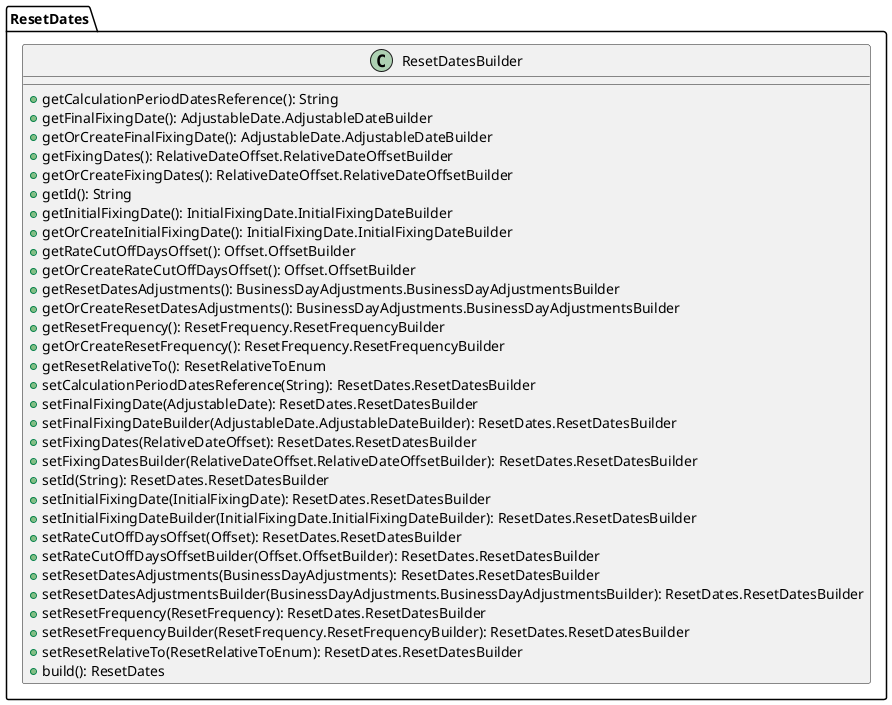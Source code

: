 @startuml

    class ResetDates.ResetDatesBuilder [[ResetDates.ResetDatesBuilder.html]] {
        +getCalculationPeriodDatesReference(): String
        +getFinalFixingDate(): AdjustableDate.AdjustableDateBuilder
        +getOrCreateFinalFixingDate(): AdjustableDate.AdjustableDateBuilder
        +getFixingDates(): RelativeDateOffset.RelativeDateOffsetBuilder
        +getOrCreateFixingDates(): RelativeDateOffset.RelativeDateOffsetBuilder
        +getId(): String
        +getInitialFixingDate(): InitialFixingDate.InitialFixingDateBuilder
        +getOrCreateInitialFixingDate(): InitialFixingDate.InitialFixingDateBuilder
        +getRateCutOffDaysOffset(): Offset.OffsetBuilder
        +getOrCreateRateCutOffDaysOffset(): Offset.OffsetBuilder
        +getResetDatesAdjustments(): BusinessDayAdjustments.BusinessDayAdjustmentsBuilder
        +getOrCreateResetDatesAdjustments(): BusinessDayAdjustments.BusinessDayAdjustmentsBuilder
        +getResetFrequency(): ResetFrequency.ResetFrequencyBuilder
        +getOrCreateResetFrequency(): ResetFrequency.ResetFrequencyBuilder
        +getResetRelativeTo(): ResetRelativeToEnum
        +setCalculationPeriodDatesReference(String): ResetDates.ResetDatesBuilder
        +setFinalFixingDate(AdjustableDate): ResetDates.ResetDatesBuilder
        +setFinalFixingDateBuilder(AdjustableDate.AdjustableDateBuilder): ResetDates.ResetDatesBuilder
        +setFixingDates(RelativeDateOffset): ResetDates.ResetDatesBuilder
        +setFixingDatesBuilder(RelativeDateOffset.RelativeDateOffsetBuilder): ResetDates.ResetDatesBuilder
        +setId(String): ResetDates.ResetDatesBuilder
        +setInitialFixingDate(InitialFixingDate): ResetDates.ResetDatesBuilder
        +setInitialFixingDateBuilder(InitialFixingDate.InitialFixingDateBuilder): ResetDates.ResetDatesBuilder
        +setRateCutOffDaysOffset(Offset): ResetDates.ResetDatesBuilder
        +setRateCutOffDaysOffsetBuilder(Offset.OffsetBuilder): ResetDates.ResetDatesBuilder
        +setResetDatesAdjustments(BusinessDayAdjustments): ResetDates.ResetDatesBuilder
        +setResetDatesAdjustmentsBuilder(BusinessDayAdjustments.BusinessDayAdjustmentsBuilder): ResetDates.ResetDatesBuilder
        +setResetFrequency(ResetFrequency): ResetDates.ResetDatesBuilder
        +setResetFrequencyBuilder(ResetFrequency.ResetFrequencyBuilder): ResetDates.ResetDatesBuilder
        +setResetRelativeTo(ResetRelativeToEnum): ResetDates.ResetDatesBuilder
        +build(): ResetDates
    }

@enduml
